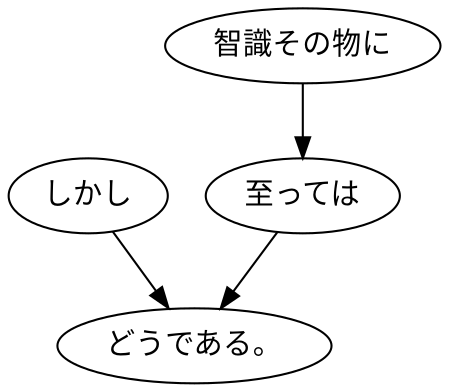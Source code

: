 digraph graph2594 {
	node0 [label="しかし"];
	node1 [label="智識その物に"];
	node2 [label="至っては"];
	node3 [label="どうである。"];
	node0 -> node3;
	node1 -> node2;
	node2 -> node3;
}
